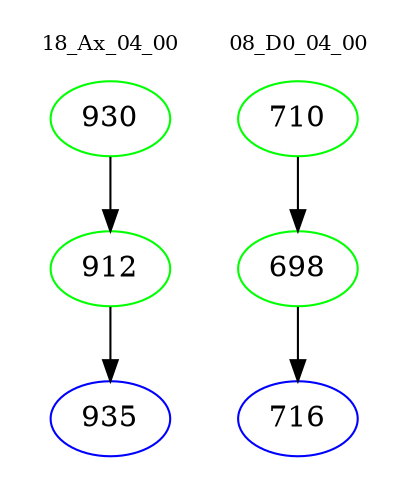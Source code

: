 digraph{
subgraph cluster_0 {
color = white
label = "18_Ax_04_00";
fontsize=10;
T0_930 [label="930", color="green"]
T0_930 -> T0_912 [color="black"]
T0_912 [label="912", color="green"]
T0_912 -> T0_935 [color="black"]
T0_935 [label="935", color="blue"]
}
subgraph cluster_1 {
color = white
label = "08_D0_04_00";
fontsize=10;
T1_710 [label="710", color="green"]
T1_710 -> T1_698 [color="black"]
T1_698 [label="698", color="green"]
T1_698 -> T1_716 [color="black"]
T1_716 [label="716", color="blue"]
}
}
